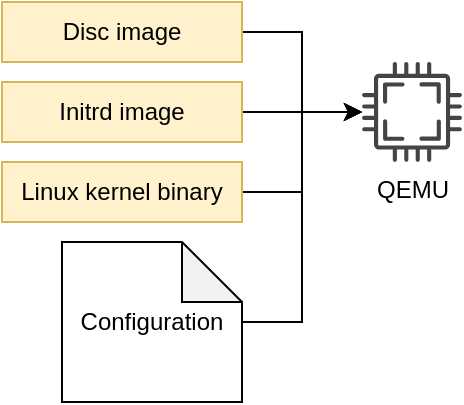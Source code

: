 <mxfile scale="3" border="0">
    <diagram name="Seite-1" id="ZTC0_lInbutHdY-bG-qJ">
        <mxGraphModel dx="1162" dy="482" grid="1" gridSize="10" guides="1" tooltips="1" connect="1" arrows="1" fold="1" page="1" pageScale="1" pageWidth="827" pageHeight="1169" background="#FFFFFF" math="0" shadow="0">
            <root>
                <mxCell id="0"/>
                <mxCell id="1" parent="0"/>
                <mxCell id="e_v2jsDcTEc7rGm0hO8q-3" value="QEMU" style="sketch=0;pointerEvents=1;shadow=0;dashed=0;html=1;strokeColor=none;fillColor=#434445;aspect=fixed;labelPosition=center;verticalLabelPosition=bottom;verticalAlign=top;align=center;outlineConnect=0;shape=mxgraph.vvd.cpu;" parent="1" vertex="1">
                    <mxGeometry x="620" y="230" width="50" height="50" as="geometry"/>
                </mxCell>
                <mxCell id="e_v2jsDcTEc7rGm0hO8q-7" style="edgeStyle=orthogonalEdgeStyle;rounded=0;orthogonalLoop=1;jettySize=auto;html=1;" parent="1" source="e_v2jsDcTEc7rGm0hO8q-4" target="e_v2jsDcTEc7rGm0hO8q-3" edge="1">
                    <mxGeometry relative="1" as="geometry"/>
                </mxCell>
                <mxCell id="e_v2jsDcTEc7rGm0hO8q-4" value="Disc image" style="rounded=0;whiteSpace=wrap;html=1;fillColor=#fff2cc;strokeColor=#d6b656;" parent="1" vertex="1">
                    <mxGeometry x="440" y="200" width="120" height="30" as="geometry"/>
                </mxCell>
                <mxCell id="e_v2jsDcTEc7rGm0hO8q-9" style="edgeStyle=orthogonalEdgeStyle;rounded=0;orthogonalLoop=1;jettySize=auto;html=1;" parent="1" source="e_v2jsDcTEc7rGm0hO8q-5" target="e_v2jsDcTEc7rGm0hO8q-3" edge="1">
                    <mxGeometry relative="1" as="geometry"/>
                </mxCell>
                <mxCell id="e_v2jsDcTEc7rGm0hO8q-5" value="Linux kernel binary" style="rounded=0;whiteSpace=wrap;html=1;fillColor=#fff2cc;strokeColor=#d6b656;" parent="1" vertex="1">
                    <mxGeometry x="440" y="280" width="120" height="30" as="geometry"/>
                </mxCell>
                <mxCell id="e_v2jsDcTEc7rGm0hO8q-8" style="edgeStyle=orthogonalEdgeStyle;rounded=0;orthogonalLoop=1;jettySize=auto;html=1;" parent="1" source="e_v2jsDcTEc7rGm0hO8q-6" target="e_v2jsDcTEc7rGm0hO8q-3" edge="1">
                    <mxGeometry relative="1" as="geometry"/>
                </mxCell>
                <mxCell id="e_v2jsDcTEc7rGm0hO8q-6" value="Initrd image" style="rounded=0;whiteSpace=wrap;html=1;fillColor=#fff2cc;strokeColor=#d6b656;" parent="1" vertex="1">
                    <mxGeometry x="440" y="240" width="120" height="30" as="geometry"/>
                </mxCell>
                <mxCell id="e_v2jsDcTEc7rGm0hO8q-11" style="edgeStyle=orthogonalEdgeStyle;rounded=0;orthogonalLoop=1;jettySize=auto;html=1;" parent="1" source="e_v2jsDcTEc7rGm0hO8q-10" target="e_v2jsDcTEc7rGm0hO8q-3" edge="1">
                    <mxGeometry relative="1" as="geometry">
                        <Array as="points">
                            <mxPoint x="590" y="360"/>
                            <mxPoint x="590" y="255"/>
                        </Array>
                    </mxGeometry>
                </mxCell>
                <mxCell id="e_v2jsDcTEc7rGm0hO8q-10" value="Configuration" style="shape=note;whiteSpace=wrap;html=1;backgroundOutline=1;darkOpacity=0.05;" parent="1" vertex="1">
                    <mxGeometry x="470" y="320" width="90" height="80" as="geometry"/>
                </mxCell>
            </root>
        </mxGraphModel>
    </diagram>
</mxfile>

